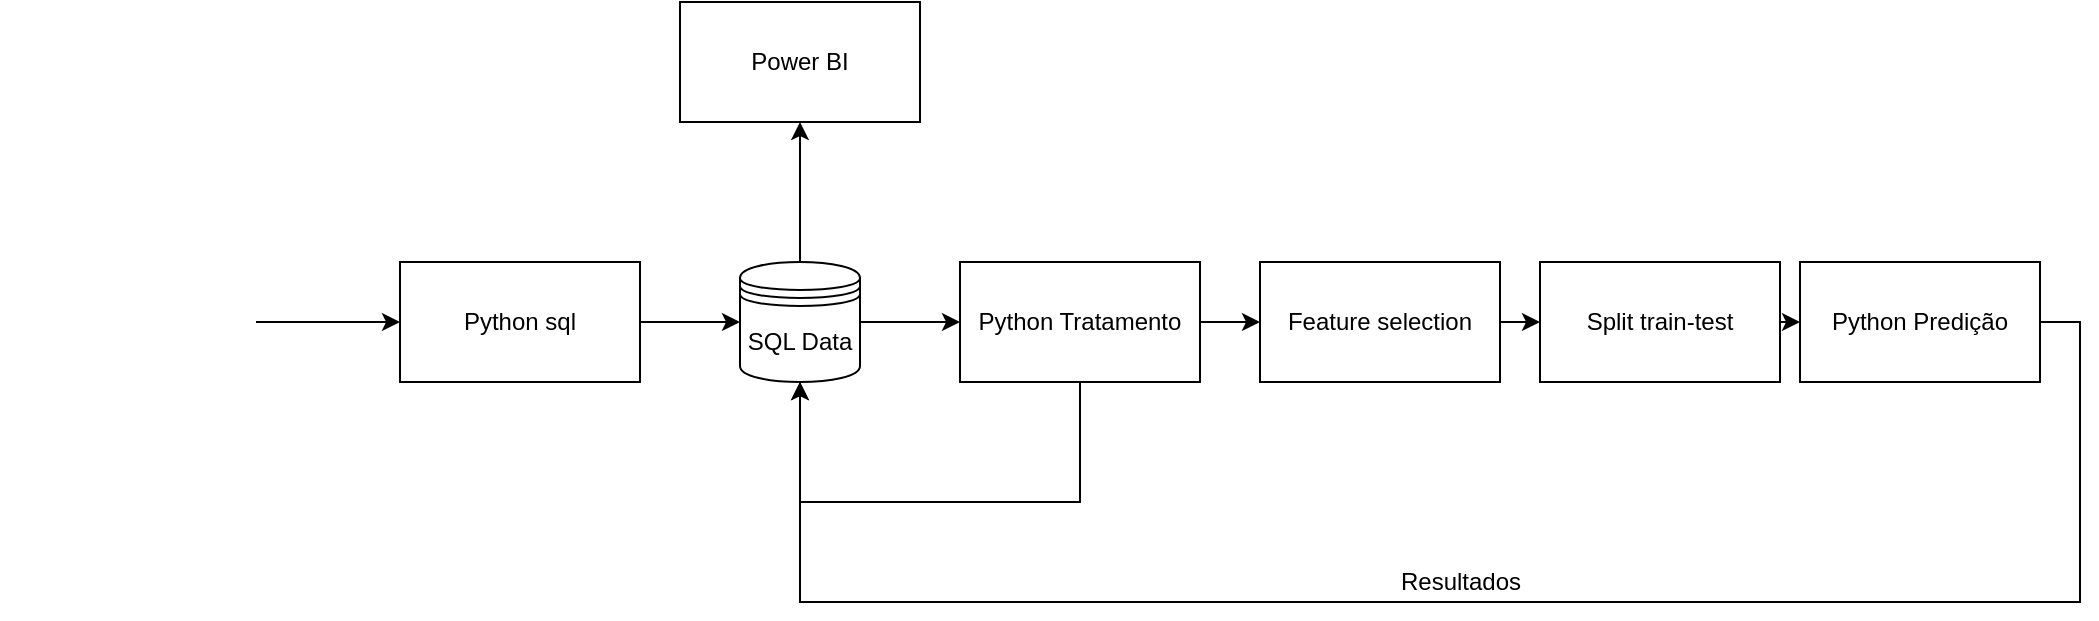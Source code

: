 <mxfile version="16.4.5" type="device"><diagram id="UG00jE1IHI7Bv8aP2whw" name="Page-1"><mxGraphModel dx="1038" dy="571" grid="1" gridSize="10" guides="1" tooltips="1" connect="1" arrows="1" fold="1" page="1" pageScale="1" pageWidth="827" pageHeight="1169" math="0" shadow="0"><root><mxCell id="0"/><mxCell id="1" parent="0"/><mxCell id="oa-YaCCajGTAndvzo-Gz-6" style="edgeStyle=orthogonalEdgeStyle;rounded=0;orthogonalLoop=1;jettySize=auto;html=1;exitX=1;exitY=0.5;exitDx=0;exitDy=0;entryX=0;entryY=0.5;entryDx=0;entryDy=0;" edge="1" parent="1" source="oa-YaCCajGTAndvzo-Gz-1" target="oa-YaCCajGTAndvzo-Gz-2"><mxGeometry relative="1" as="geometry"/></mxCell><mxCell id="oa-YaCCajGTAndvzo-Gz-1" value="Python sql" style="rounded=0;whiteSpace=wrap;html=1;" vertex="1" parent="1"><mxGeometry x="210" y="190" width="120" height="60" as="geometry"/></mxCell><mxCell id="oa-YaCCajGTAndvzo-Gz-8" style="edgeStyle=orthogonalEdgeStyle;rounded=0;orthogonalLoop=1;jettySize=auto;html=1;exitX=1;exitY=0.5;exitDx=0;exitDy=0;entryX=0;entryY=0.5;entryDx=0;entryDy=0;" edge="1" parent="1" source="oa-YaCCajGTAndvzo-Gz-2" target="oa-YaCCajGTAndvzo-Gz-7"><mxGeometry relative="1" as="geometry"/></mxCell><mxCell id="oa-YaCCajGTAndvzo-Gz-13" style="edgeStyle=orthogonalEdgeStyle;rounded=0;orthogonalLoop=1;jettySize=auto;html=1;exitX=0.5;exitY=0;exitDx=0;exitDy=0;entryX=0.5;entryY=1;entryDx=0;entryDy=0;" edge="1" parent="1" source="oa-YaCCajGTAndvzo-Gz-2" target="oa-YaCCajGTAndvzo-Gz-18"><mxGeometry relative="1" as="geometry"><mxPoint x="610" y="130" as="targetPoint"/></mxGeometry></mxCell><mxCell id="oa-YaCCajGTAndvzo-Gz-2" value="SQL Data" style="shape=datastore;whiteSpace=wrap;html=1;" vertex="1" parent="1"><mxGeometry x="380" y="190" width="60" height="60" as="geometry"/></mxCell><mxCell id="oa-YaCCajGTAndvzo-Gz-5" style="edgeStyle=orthogonalEdgeStyle;rounded=0;orthogonalLoop=1;jettySize=auto;html=1;exitX=1;exitY=0.5;exitDx=0;exitDy=0;entryX=0;entryY=0.5;entryDx=0;entryDy=0;" edge="1" parent="1" source="oa-YaCCajGTAndvzo-Gz-4" target="oa-YaCCajGTAndvzo-Gz-1"><mxGeometry relative="1" as="geometry"/></mxCell><mxCell id="oa-YaCCajGTAndvzo-Gz-4" value="" style="shape=image;html=1;verticalAlign=top;verticalLabelPosition=bottom;labelBackgroundColor=#ffffff;imageAspect=0;aspect=fixed;image=https://cdn0.iconfinder.com/data/icons/logos-microsoft-office-365/128/Microsoft_Office-02-128.png" vertex="1" parent="1"><mxGeometry x="10" y="156" width="128" height="128" as="geometry"/></mxCell><mxCell id="oa-YaCCajGTAndvzo-Gz-26" style="edgeStyle=orthogonalEdgeStyle;rounded=0;orthogonalLoop=1;jettySize=auto;html=1;exitX=0.5;exitY=1;exitDx=0;exitDy=0;entryX=0.5;entryY=1;entryDx=0;entryDy=0;" edge="1" parent="1" source="oa-YaCCajGTAndvzo-Gz-7" target="oa-YaCCajGTAndvzo-Gz-2"><mxGeometry relative="1" as="geometry"><Array as="points"><mxPoint x="550" y="310"/><mxPoint x="410" y="310"/></Array></mxGeometry></mxCell><mxCell id="oa-YaCCajGTAndvzo-Gz-28" style="edgeStyle=orthogonalEdgeStyle;rounded=0;orthogonalLoop=1;jettySize=auto;html=1;exitX=1;exitY=0.5;exitDx=0;exitDy=0;entryX=0;entryY=0.5;entryDx=0;entryDy=0;" edge="1" parent="1" source="oa-YaCCajGTAndvzo-Gz-7" target="oa-YaCCajGTAndvzo-Gz-19"><mxGeometry relative="1" as="geometry"/></mxCell><mxCell id="oa-YaCCajGTAndvzo-Gz-7" value="Python Tratamento" style="rounded=0;whiteSpace=wrap;html=1;" vertex="1" parent="1"><mxGeometry x="490" y="190" width="120" height="60" as="geometry"/></mxCell><mxCell id="oa-YaCCajGTAndvzo-Gz-24" style="edgeStyle=orthogonalEdgeStyle;rounded=0;orthogonalLoop=1;jettySize=auto;html=1;exitX=1;exitY=0.5;exitDx=0;exitDy=0;entryX=0.5;entryY=1;entryDx=0;entryDy=0;" edge="1" parent="1" source="oa-YaCCajGTAndvzo-Gz-9" target="oa-YaCCajGTAndvzo-Gz-2"><mxGeometry relative="1" as="geometry"><Array as="points"><mxPoint x="1050" y="220"/><mxPoint x="1050" y="360"/><mxPoint x="410" y="360"/></Array></mxGeometry></mxCell><mxCell id="oa-YaCCajGTAndvzo-Gz-9" value="Python Predição" style="rounded=0;whiteSpace=wrap;html=1;" vertex="1" parent="1"><mxGeometry x="910" y="190" width="120" height="60" as="geometry"/></mxCell><mxCell id="oa-YaCCajGTAndvzo-Gz-12" value="Resultados" style="text;html=1;align=center;verticalAlign=middle;resizable=0;points=[];autosize=1;strokeColor=none;fillColor=none;" vertex="1" parent="1"><mxGeometry x="700" y="340" width="80" height="20" as="geometry"/></mxCell><mxCell id="oa-YaCCajGTAndvzo-Gz-18" value="Power BI" style="rounded=0;whiteSpace=wrap;html=1;" vertex="1" parent="1"><mxGeometry x="350" y="60" width="120" height="60" as="geometry"/></mxCell><mxCell id="oa-YaCCajGTAndvzo-Gz-29" style="edgeStyle=orthogonalEdgeStyle;rounded=0;orthogonalLoop=1;jettySize=auto;html=1;exitX=1;exitY=0.5;exitDx=0;exitDy=0;entryX=0;entryY=0.5;entryDx=0;entryDy=0;" edge="1" parent="1" source="oa-YaCCajGTAndvzo-Gz-19" target="oa-YaCCajGTAndvzo-Gz-20"><mxGeometry relative="1" as="geometry"/></mxCell><mxCell id="oa-YaCCajGTAndvzo-Gz-19" value="Feature selection" style="rounded=0;whiteSpace=wrap;html=1;" vertex="1" parent="1"><mxGeometry x="640" y="190" width="120" height="60" as="geometry"/></mxCell><mxCell id="oa-YaCCajGTAndvzo-Gz-30" style="edgeStyle=orthogonalEdgeStyle;rounded=0;orthogonalLoop=1;jettySize=auto;html=1;exitX=1;exitY=0.5;exitDx=0;exitDy=0;entryX=0;entryY=0.5;entryDx=0;entryDy=0;" edge="1" parent="1" source="oa-YaCCajGTAndvzo-Gz-20" target="oa-YaCCajGTAndvzo-Gz-9"><mxGeometry relative="1" as="geometry"/></mxCell><mxCell id="oa-YaCCajGTAndvzo-Gz-20" value="Split train-test" style="rounded=0;whiteSpace=wrap;html=1;" vertex="1" parent="1"><mxGeometry x="780" y="190" width="120" height="60" as="geometry"/></mxCell></root></mxGraphModel></diagram></mxfile>